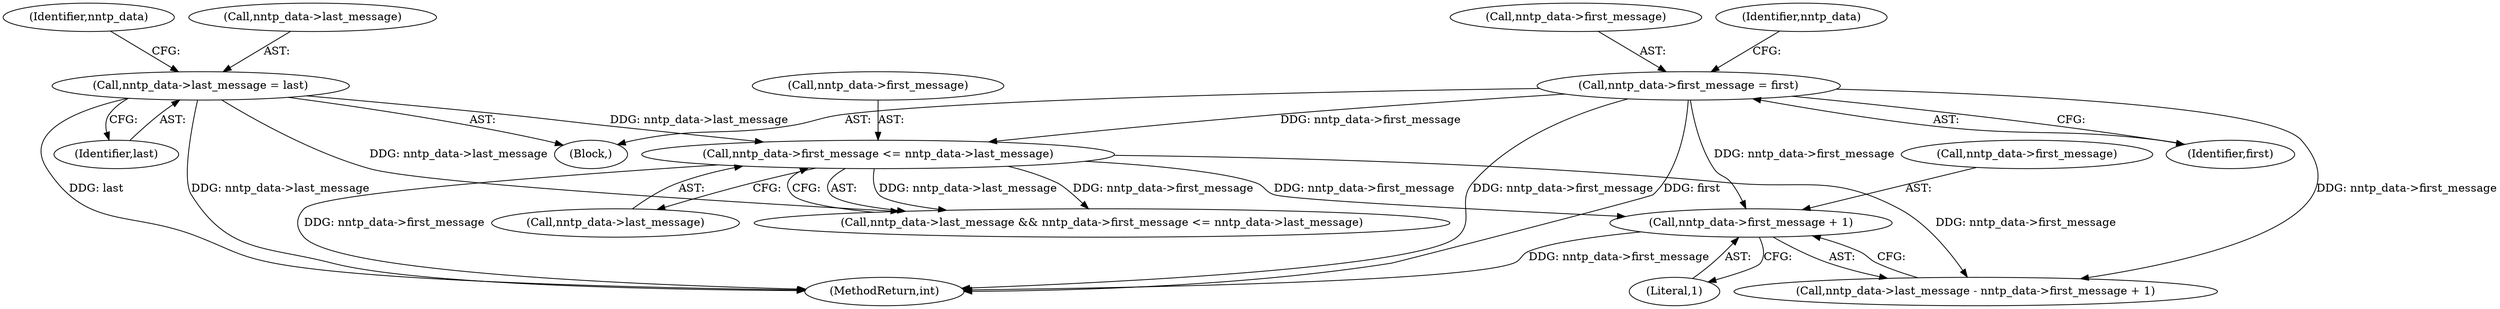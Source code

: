 digraph "0_neomutt_6296f7153f0c9d5e5cd3aaf08f9731e56621bdd3@pointer" {
"1000212" [label="(Call,nntp_data->first_message + 1)"];
"1000154" [label="(Call,nntp_data->first_message = first)"];
"1000197" [label="(Call,nntp_data->first_message <= nntp_data->last_message)"];
"1000159" [label="(Call,nntp_data->last_message = last)"];
"1000197" [label="(Call,nntp_data->first_message <= nntp_data->last_message)"];
"1000208" [label="(Call,nntp_data->last_message - nntp_data->first_message + 1)"];
"1000201" [label="(Call,nntp_data->last_message)"];
"1000166" [label="(Identifier,nntp_data)"];
"1000225" [label="(MethodReturn,int)"];
"1000216" [label="(Literal,1)"];
"1000212" [label="(Call,nntp_data->first_message + 1)"];
"1000155" [label="(Call,nntp_data->first_message)"];
"1000154" [label="(Call,nntp_data->first_message = first)"];
"1000103" [label="(Block,)"];
"1000159" [label="(Call,nntp_data->last_message = last)"];
"1000160" [label="(Call,nntp_data->last_message)"];
"1000213" [label="(Call,nntp_data->first_message)"];
"1000198" [label="(Call,nntp_data->first_message)"];
"1000161" [label="(Identifier,nntp_data)"];
"1000158" [label="(Identifier,first)"];
"1000163" [label="(Identifier,last)"];
"1000193" [label="(Call,nntp_data->last_message && nntp_data->first_message <= nntp_data->last_message)"];
"1000212" -> "1000208"  [label="AST: "];
"1000212" -> "1000216"  [label="CFG: "];
"1000213" -> "1000212"  [label="AST: "];
"1000216" -> "1000212"  [label="AST: "];
"1000208" -> "1000212"  [label="CFG: "];
"1000212" -> "1000225"  [label="DDG: nntp_data->first_message"];
"1000154" -> "1000212"  [label="DDG: nntp_data->first_message"];
"1000197" -> "1000212"  [label="DDG: nntp_data->first_message"];
"1000154" -> "1000103"  [label="AST: "];
"1000154" -> "1000158"  [label="CFG: "];
"1000155" -> "1000154"  [label="AST: "];
"1000158" -> "1000154"  [label="AST: "];
"1000161" -> "1000154"  [label="CFG: "];
"1000154" -> "1000225"  [label="DDG: nntp_data->first_message"];
"1000154" -> "1000225"  [label="DDG: first"];
"1000154" -> "1000197"  [label="DDG: nntp_data->first_message"];
"1000154" -> "1000208"  [label="DDG: nntp_data->first_message"];
"1000197" -> "1000193"  [label="AST: "];
"1000197" -> "1000201"  [label="CFG: "];
"1000198" -> "1000197"  [label="AST: "];
"1000201" -> "1000197"  [label="AST: "];
"1000193" -> "1000197"  [label="CFG: "];
"1000197" -> "1000225"  [label="DDG: nntp_data->first_message"];
"1000197" -> "1000193"  [label="DDG: nntp_data->last_message"];
"1000197" -> "1000193"  [label="DDG: nntp_data->first_message"];
"1000159" -> "1000197"  [label="DDG: nntp_data->last_message"];
"1000197" -> "1000208"  [label="DDG: nntp_data->first_message"];
"1000159" -> "1000103"  [label="AST: "];
"1000159" -> "1000163"  [label="CFG: "];
"1000160" -> "1000159"  [label="AST: "];
"1000163" -> "1000159"  [label="AST: "];
"1000166" -> "1000159"  [label="CFG: "];
"1000159" -> "1000225"  [label="DDG: nntp_data->last_message"];
"1000159" -> "1000225"  [label="DDG: last"];
"1000159" -> "1000193"  [label="DDG: nntp_data->last_message"];
}
